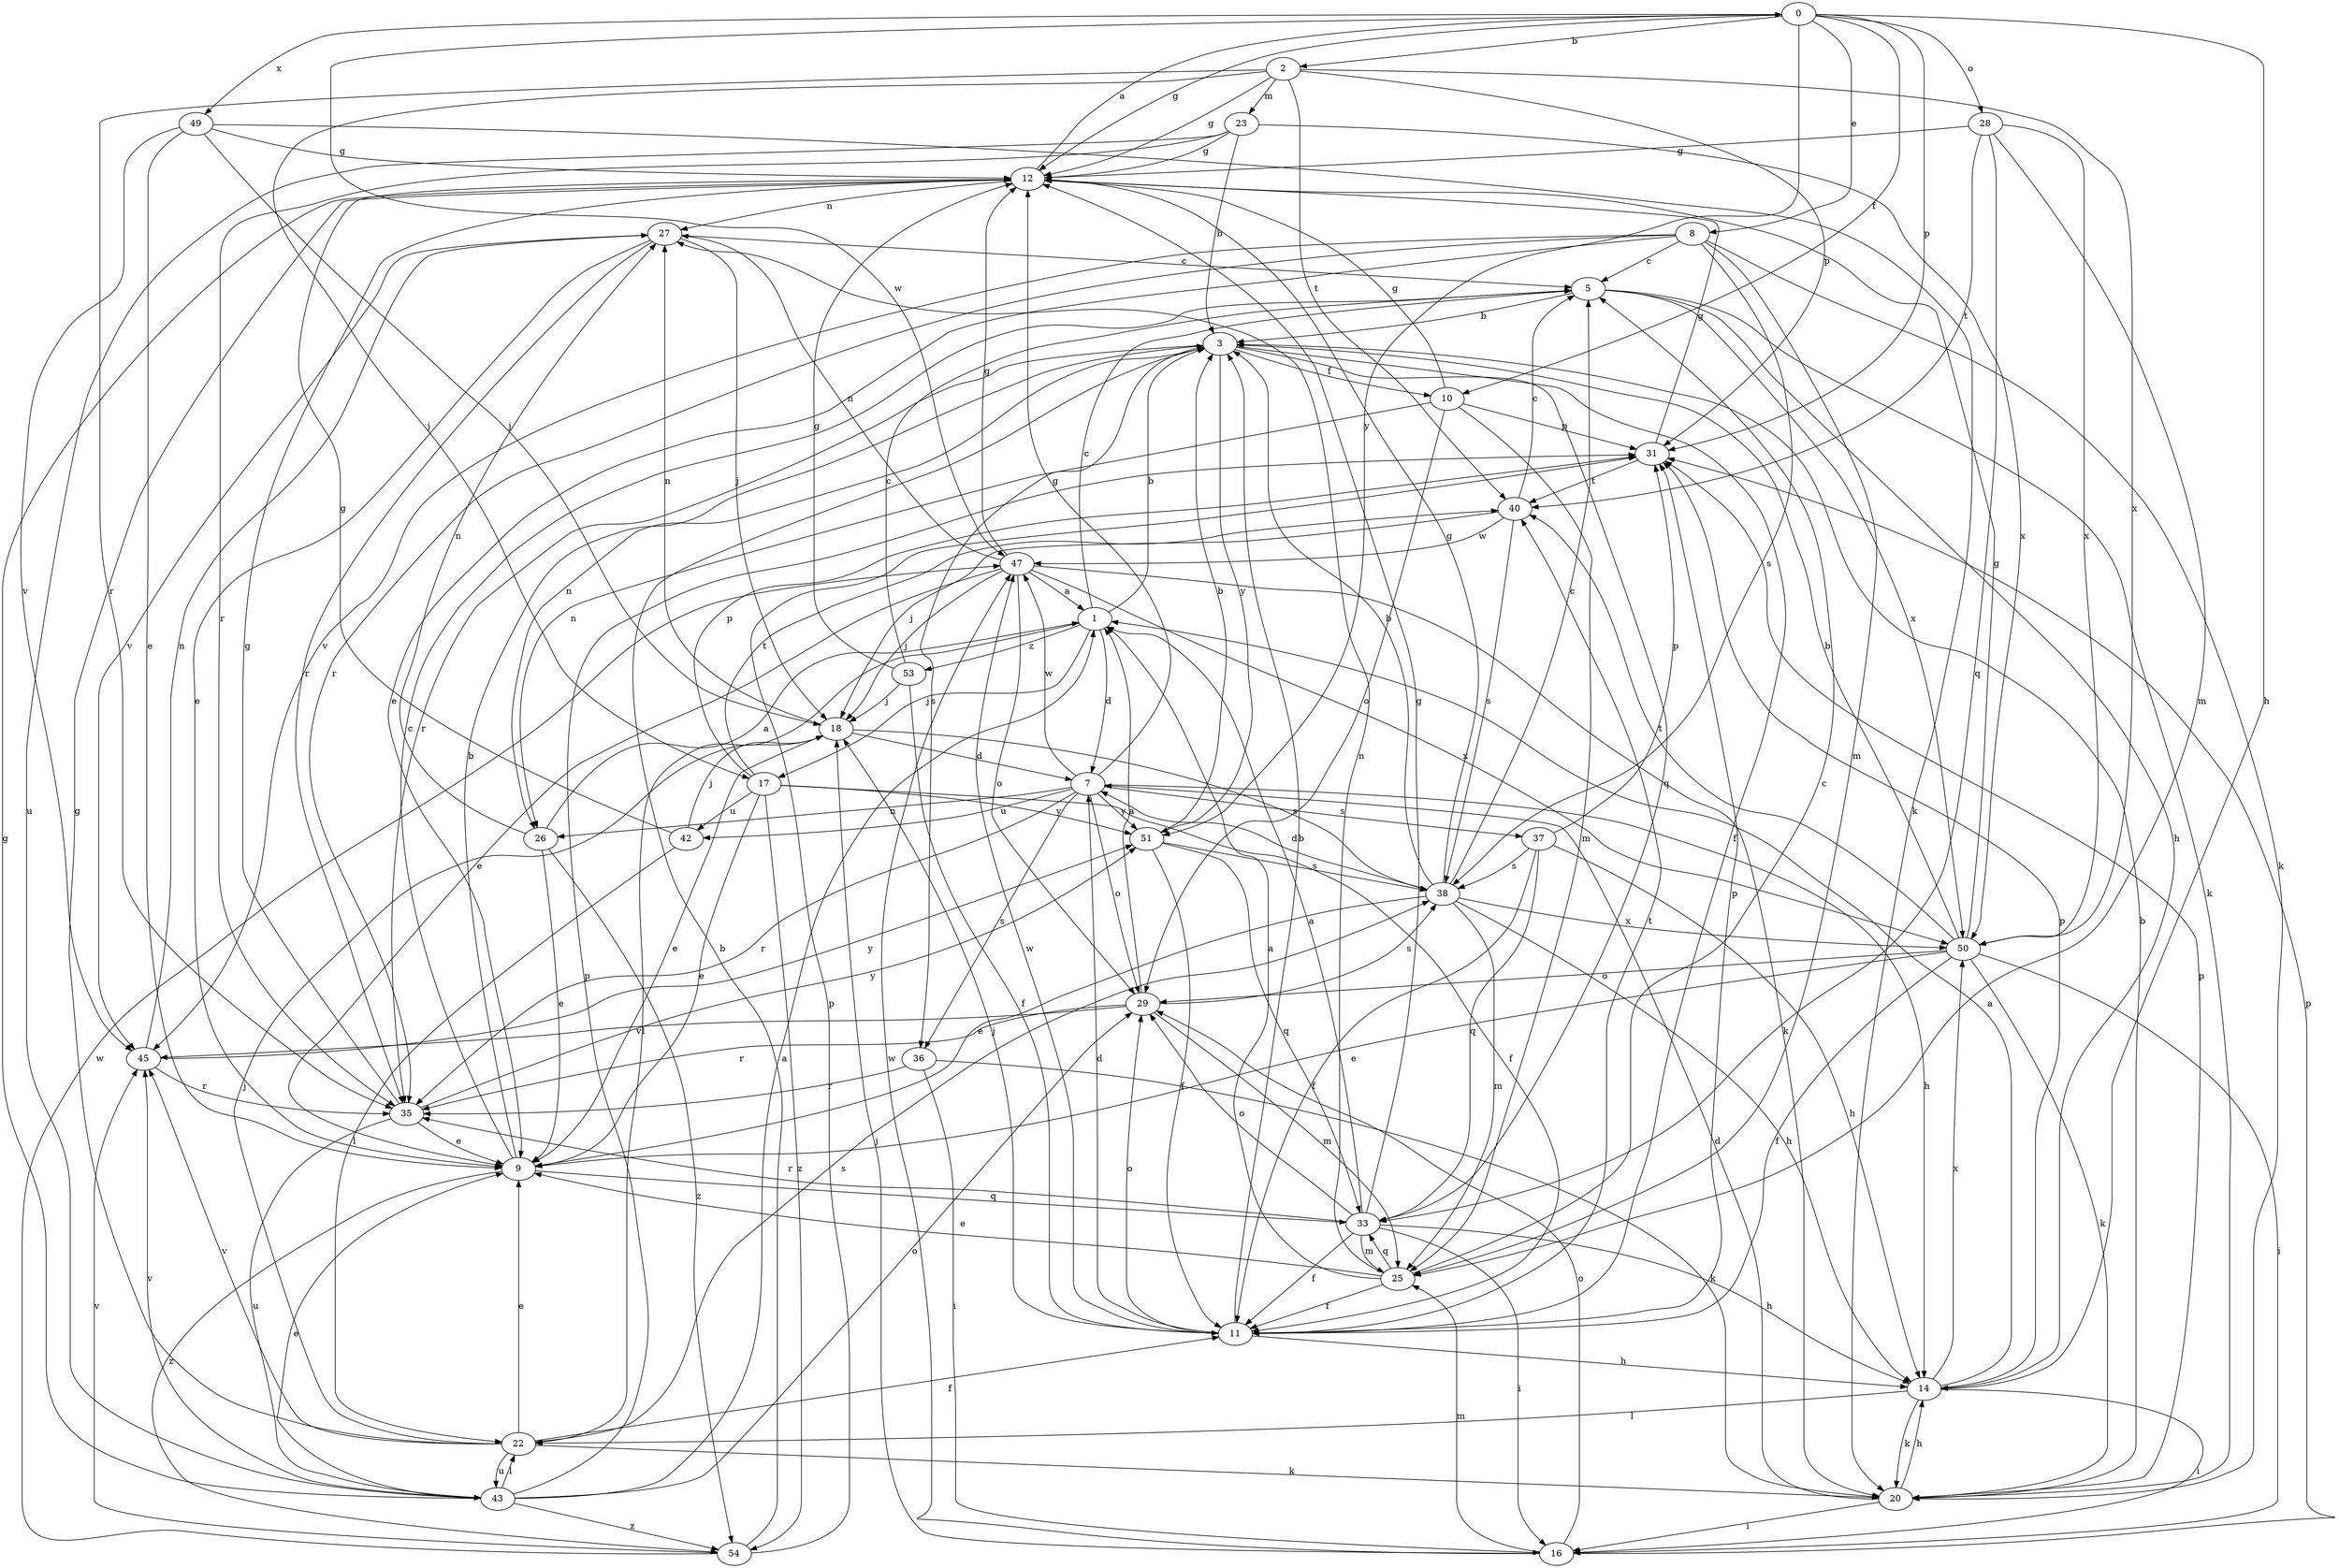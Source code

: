 strict digraph  {
0;
1;
2;
3;
5;
7;
8;
9;
10;
11;
12;
14;
16;
17;
18;
20;
22;
23;
25;
26;
27;
28;
29;
31;
33;
35;
36;
37;
38;
40;
42;
43;
45;
47;
49;
50;
51;
53;
54;
0 -> 2  [label=b];
0 -> 8  [label=e];
0 -> 10  [label=f];
0 -> 12  [label=g];
0 -> 14  [label=h];
0 -> 28  [label=o];
0 -> 31  [label=p];
0 -> 47  [label=w];
0 -> 49  [label=x];
0 -> 51  [label=y];
1 -> 3  [label=b];
1 -> 5  [label=c];
1 -> 7  [label=d];
1 -> 17  [label=j];
1 -> 22  [label=l];
1 -> 53  [label=z];
2 -> 12  [label=g];
2 -> 17  [label=j];
2 -> 23  [label=m];
2 -> 31  [label=p];
2 -> 35  [label=r];
2 -> 40  [label=t];
2 -> 50  [label=x];
3 -> 10  [label=f];
3 -> 11  [label=f];
3 -> 26  [label=n];
3 -> 33  [label=q];
3 -> 35  [label=r];
3 -> 36  [label=s];
3 -> 51  [label=y];
5 -> 3  [label=b];
5 -> 14  [label=h];
5 -> 20  [label=k];
5 -> 50  [label=x];
7 -> 12  [label=g];
7 -> 14  [label=h];
7 -> 26  [label=n];
7 -> 29  [label=o];
7 -> 35  [label=r];
7 -> 36  [label=s];
7 -> 37  [label=s];
7 -> 42  [label=u];
7 -> 47  [label=w];
7 -> 51  [label=y];
8 -> 5  [label=c];
8 -> 9  [label=e];
8 -> 20  [label=k];
8 -> 25  [label=m];
8 -> 35  [label=r];
8 -> 38  [label=s];
8 -> 45  [label=v];
9 -> 3  [label=b];
9 -> 5  [label=c];
9 -> 33  [label=q];
9 -> 54  [label=z];
10 -> 12  [label=g];
10 -> 25  [label=m];
10 -> 26  [label=n];
10 -> 29  [label=o];
10 -> 31  [label=p];
11 -> 3  [label=b];
11 -> 7  [label=d];
11 -> 14  [label=h];
11 -> 18  [label=j];
11 -> 29  [label=o];
11 -> 31  [label=p];
11 -> 40  [label=t];
11 -> 47  [label=w];
12 -> 0  [label=a];
12 -> 27  [label=n];
14 -> 1  [label=a];
14 -> 16  [label=i];
14 -> 20  [label=k];
14 -> 22  [label=l];
14 -> 31  [label=p];
14 -> 50  [label=x];
16 -> 18  [label=j];
16 -> 25  [label=m];
16 -> 29  [label=o];
16 -> 31  [label=p];
16 -> 47  [label=w];
17 -> 9  [label=e];
17 -> 11  [label=f];
17 -> 31  [label=p];
17 -> 40  [label=t];
17 -> 42  [label=u];
17 -> 51  [label=y];
17 -> 54  [label=z];
18 -> 7  [label=d];
18 -> 9  [label=e];
18 -> 27  [label=n];
18 -> 38  [label=s];
20 -> 3  [label=b];
20 -> 7  [label=d];
20 -> 14  [label=h];
20 -> 16  [label=i];
20 -> 31  [label=p];
22 -> 9  [label=e];
22 -> 11  [label=f];
22 -> 12  [label=g];
22 -> 18  [label=j];
22 -> 20  [label=k];
22 -> 38  [label=s];
22 -> 43  [label=u];
22 -> 45  [label=v];
23 -> 3  [label=b];
23 -> 12  [label=g];
23 -> 35  [label=r];
23 -> 43  [label=u];
23 -> 50  [label=x];
25 -> 1  [label=a];
25 -> 5  [label=c];
25 -> 9  [label=e];
25 -> 11  [label=f];
25 -> 27  [label=n];
25 -> 33  [label=q];
26 -> 1  [label=a];
26 -> 9  [label=e];
26 -> 27  [label=n];
26 -> 54  [label=z];
27 -> 5  [label=c];
27 -> 9  [label=e];
27 -> 18  [label=j];
27 -> 35  [label=r];
27 -> 45  [label=v];
28 -> 12  [label=g];
28 -> 25  [label=m];
28 -> 33  [label=q];
28 -> 40  [label=t];
28 -> 50  [label=x];
29 -> 1  [label=a];
29 -> 25  [label=m];
29 -> 35  [label=r];
29 -> 38  [label=s];
29 -> 45  [label=v];
31 -> 12  [label=g];
31 -> 40  [label=t];
33 -> 1  [label=a];
33 -> 11  [label=f];
33 -> 12  [label=g];
33 -> 14  [label=h];
33 -> 16  [label=i];
33 -> 25  [label=m];
33 -> 29  [label=o];
33 -> 35  [label=r];
35 -> 9  [label=e];
35 -> 12  [label=g];
35 -> 43  [label=u];
35 -> 51  [label=y];
36 -> 16  [label=i];
36 -> 20  [label=k];
36 -> 35  [label=r];
37 -> 11  [label=f];
37 -> 14  [label=h];
37 -> 31  [label=p];
37 -> 33  [label=q];
37 -> 38  [label=s];
38 -> 3  [label=b];
38 -> 5  [label=c];
38 -> 7  [label=d];
38 -> 9  [label=e];
38 -> 12  [label=g];
38 -> 14  [label=h];
38 -> 25  [label=m];
38 -> 50  [label=x];
40 -> 5  [label=c];
40 -> 18  [label=j];
40 -> 38  [label=s];
40 -> 47  [label=w];
42 -> 12  [label=g];
42 -> 18  [label=j];
42 -> 22  [label=l];
43 -> 1  [label=a];
43 -> 9  [label=e];
43 -> 12  [label=g];
43 -> 22  [label=l];
43 -> 29  [label=o];
43 -> 31  [label=p];
43 -> 45  [label=v];
43 -> 54  [label=z];
45 -> 27  [label=n];
45 -> 35  [label=r];
45 -> 51  [label=y];
47 -> 1  [label=a];
47 -> 9  [label=e];
47 -> 12  [label=g];
47 -> 18  [label=j];
47 -> 20  [label=k];
47 -> 27  [label=n];
47 -> 29  [label=o];
47 -> 50  [label=x];
49 -> 9  [label=e];
49 -> 12  [label=g];
49 -> 18  [label=j];
49 -> 20  [label=k];
49 -> 45  [label=v];
50 -> 3  [label=b];
50 -> 9  [label=e];
50 -> 11  [label=f];
50 -> 12  [label=g];
50 -> 16  [label=i];
50 -> 20  [label=k];
50 -> 29  [label=o];
50 -> 40  [label=t];
51 -> 3  [label=b];
51 -> 11  [label=f];
51 -> 33  [label=q];
51 -> 38  [label=s];
53 -> 5  [label=c];
53 -> 11  [label=f];
53 -> 12  [label=g];
53 -> 18  [label=j];
54 -> 3  [label=b];
54 -> 31  [label=p];
54 -> 45  [label=v];
54 -> 47  [label=w];
}

